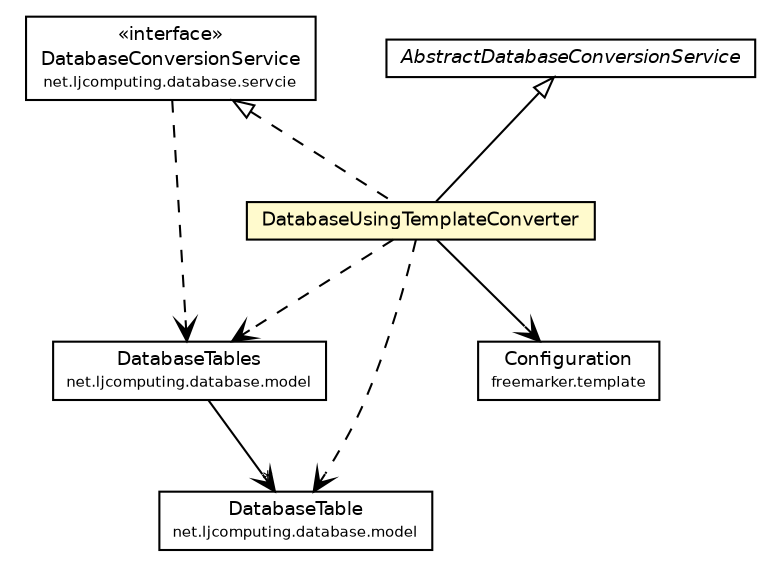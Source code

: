 #!/usr/local/bin/dot
#
# Class diagram 
# Generated by UMLGraph version R5_6 (http://www.umlgraph.org/)
#

digraph G {
	edge [fontname="Helvetica",fontsize=10,labelfontname="Helvetica",labelfontsize=10];
	node [fontname="Helvetica",fontsize=10,shape=plaintext];
	nodesep=0.25;
	ranksep=0.5;
	// net.ljcomputing.database.servcie.impl.DatabaseUsingTemplateConverter
	c747 [label=<<table title="net.ljcomputing.database.servcie.impl.DatabaseUsingTemplateConverter" border="0" cellborder="1" cellspacing="0" cellpadding="2" port="p" bgcolor="lemonChiffon" href="./DatabaseUsingTemplateConverter.html">
		<tr><td><table border="0" cellspacing="0" cellpadding="1">
<tr><td align="center" balign="center"> DatabaseUsingTemplateConverter </td></tr>
		</table></td></tr>
		</table>>, URL="./DatabaseUsingTemplateConverter.html", fontname="Helvetica", fontcolor="black", fontsize=9.0];
	// net.ljcomputing.database.servcie.impl.AbstractDatabaseConversionService
	c748 [label=<<table title="net.ljcomputing.database.servcie.impl.AbstractDatabaseConversionService" border="0" cellborder="1" cellspacing="0" cellpadding="2" port="p" href="./AbstractDatabaseConversionService.html">
		<tr><td><table border="0" cellspacing="0" cellpadding="1">
<tr><td align="center" balign="center"><font face="Helvetica-Oblique"> AbstractDatabaseConversionService </font></td></tr>
		</table></td></tr>
		</table>>, URL="./AbstractDatabaseConversionService.html", fontname="Helvetica", fontcolor="black", fontsize=9.0];
	// net.ljcomputing.database.servcie.DatabaseConversionService
	c750 [label=<<table title="net.ljcomputing.database.servcie.DatabaseConversionService" border="0" cellborder="1" cellspacing="0" cellpadding="2" port="p" href="../DatabaseConversionService.html">
		<tr><td><table border="0" cellspacing="0" cellpadding="1">
<tr><td align="center" balign="center"> &#171;interface&#187; </td></tr>
<tr><td align="center" balign="center"> DatabaseConversionService </td></tr>
<tr><td align="center" balign="center"><font point-size="7.0"> net.ljcomputing.database.servcie </font></td></tr>
		</table></td></tr>
		</table>>, URL="../DatabaseConversionService.html", fontname="Helvetica", fontcolor="black", fontsize=9.0];
	// net.ljcomputing.database.model.DatabaseTables
	c764 [label=<<table title="net.ljcomputing.database.model.DatabaseTables" border="0" cellborder="1" cellspacing="0" cellpadding="2" port="p" href="../../model/DatabaseTables.html">
		<tr><td><table border="0" cellspacing="0" cellpadding="1">
<tr><td align="center" balign="center"> DatabaseTables </td></tr>
<tr><td align="center" balign="center"><font point-size="7.0"> net.ljcomputing.database.model </font></td></tr>
		</table></td></tr>
		</table>>, URL="../../model/DatabaseTables.html", fontname="Helvetica", fontcolor="black", fontsize=9.0];
	// net.ljcomputing.database.model.DatabaseTable
	c765 [label=<<table title="net.ljcomputing.database.model.DatabaseTable" border="0" cellborder="1" cellspacing="0" cellpadding="2" port="p" href="../../model/DatabaseTable.html">
		<tr><td><table border="0" cellspacing="0" cellpadding="1">
<tr><td align="center" balign="center"> DatabaseTable </td></tr>
<tr><td align="center" balign="center"><font point-size="7.0"> net.ljcomputing.database.model </font></td></tr>
		</table></td></tr>
		</table>>, URL="../../model/DatabaseTable.html", fontname="Helvetica", fontcolor="black", fontsize=9.0];
	//net.ljcomputing.database.servcie.impl.DatabaseUsingTemplateConverter extends net.ljcomputing.database.servcie.impl.AbstractDatabaseConversionService
	c748:p -> c747:p [dir=back,arrowtail=empty];
	//net.ljcomputing.database.servcie.impl.DatabaseUsingTemplateConverter implements net.ljcomputing.database.servcie.DatabaseConversionService
	c750:p -> c747:p [dir=back,arrowtail=empty,style=dashed];
	// net.ljcomputing.database.servcie.impl.DatabaseUsingTemplateConverter NAVASSOC freemarker.template.Configuration
	c747:p -> c771:p [taillabel="", label="", headlabel="", fontname="Helvetica", fontcolor="black", fontsize=10.0, color="black", arrowhead=open];
	// net.ljcomputing.database.model.DatabaseTables NAVASSOC net.ljcomputing.database.model.DatabaseTable
	c764:p -> c765:p [taillabel="", label="", headlabel="*", fontname="Helvetica", fontcolor="black", fontsize=10.0, color="black", arrowhead=open];
	// net.ljcomputing.database.servcie.impl.DatabaseUsingTemplateConverter DEPEND net.ljcomputing.database.model.DatabaseTable
	c747:p -> c765:p [taillabel="", label="", headlabel="", fontname="Helvetica", fontcolor="black", fontsize=10.0, color="black", arrowhead=open, style=dashed];
	// net.ljcomputing.database.servcie.impl.DatabaseUsingTemplateConverter DEPEND net.ljcomputing.database.model.DatabaseTables
	c747:p -> c764:p [taillabel="", label="", headlabel="", fontname="Helvetica", fontcolor="black", fontsize=10.0, color="black", arrowhead=open, style=dashed];
	// net.ljcomputing.database.servcie.DatabaseConversionService DEPEND net.ljcomputing.database.model.DatabaseTables
	c750:p -> c764:p [taillabel="", label="", headlabel="", fontname="Helvetica", fontcolor="black", fontsize=10.0, color="black", arrowhead=open, style=dashed];
	// freemarker.template.Configuration
	c771 [label=<<table title="freemarker.template.Configuration" border="0" cellborder="1" cellspacing="0" cellpadding="2" port="p">
		<tr><td><table border="0" cellspacing="0" cellpadding="1">
<tr><td align="center" balign="center"> Configuration </td></tr>
<tr><td align="center" balign="center"><font point-size="7.0"> freemarker.template </font></td></tr>
		</table></td></tr>
		</table>>, URL="null", fontname="Helvetica", fontcolor="black", fontsize=9.0];
}


